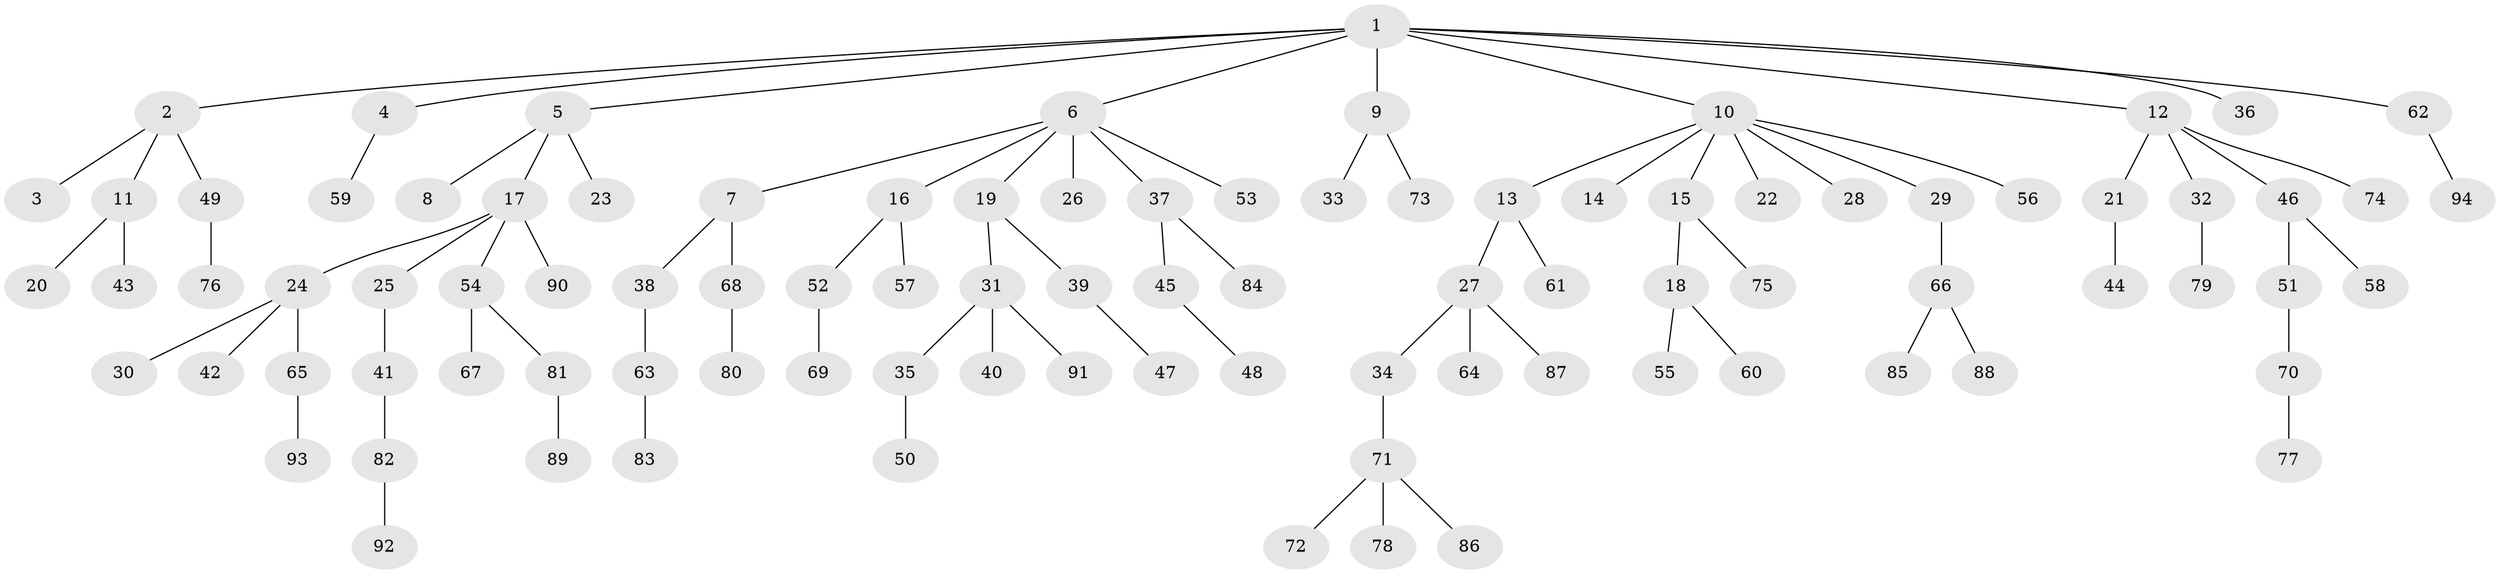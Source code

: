 // coarse degree distribution, {9: 0.03125, 4: 0.03125, 1: 0.578125, 3: 0.125, 8: 0.015625, 2: 0.203125, 5: 0.015625}
// Generated by graph-tools (version 1.1) at 2025/24/03/03/25 07:24:06]
// undirected, 94 vertices, 93 edges
graph export_dot {
graph [start="1"]
  node [color=gray90,style=filled];
  1;
  2;
  3;
  4;
  5;
  6;
  7;
  8;
  9;
  10;
  11;
  12;
  13;
  14;
  15;
  16;
  17;
  18;
  19;
  20;
  21;
  22;
  23;
  24;
  25;
  26;
  27;
  28;
  29;
  30;
  31;
  32;
  33;
  34;
  35;
  36;
  37;
  38;
  39;
  40;
  41;
  42;
  43;
  44;
  45;
  46;
  47;
  48;
  49;
  50;
  51;
  52;
  53;
  54;
  55;
  56;
  57;
  58;
  59;
  60;
  61;
  62;
  63;
  64;
  65;
  66;
  67;
  68;
  69;
  70;
  71;
  72;
  73;
  74;
  75;
  76;
  77;
  78;
  79;
  80;
  81;
  82;
  83;
  84;
  85;
  86;
  87;
  88;
  89;
  90;
  91;
  92;
  93;
  94;
  1 -- 2;
  1 -- 4;
  1 -- 5;
  1 -- 6;
  1 -- 9;
  1 -- 10;
  1 -- 12;
  1 -- 36;
  1 -- 62;
  2 -- 3;
  2 -- 11;
  2 -- 49;
  4 -- 59;
  5 -- 8;
  5 -- 17;
  5 -- 23;
  6 -- 7;
  6 -- 16;
  6 -- 19;
  6 -- 26;
  6 -- 37;
  6 -- 53;
  7 -- 38;
  7 -- 68;
  9 -- 33;
  9 -- 73;
  10 -- 13;
  10 -- 14;
  10 -- 15;
  10 -- 22;
  10 -- 28;
  10 -- 29;
  10 -- 56;
  11 -- 20;
  11 -- 43;
  12 -- 21;
  12 -- 32;
  12 -- 46;
  12 -- 74;
  13 -- 27;
  13 -- 61;
  15 -- 18;
  15 -- 75;
  16 -- 52;
  16 -- 57;
  17 -- 24;
  17 -- 25;
  17 -- 54;
  17 -- 90;
  18 -- 55;
  18 -- 60;
  19 -- 31;
  19 -- 39;
  21 -- 44;
  24 -- 30;
  24 -- 42;
  24 -- 65;
  25 -- 41;
  27 -- 34;
  27 -- 64;
  27 -- 87;
  29 -- 66;
  31 -- 35;
  31 -- 40;
  31 -- 91;
  32 -- 79;
  34 -- 71;
  35 -- 50;
  37 -- 45;
  37 -- 84;
  38 -- 63;
  39 -- 47;
  41 -- 82;
  45 -- 48;
  46 -- 51;
  46 -- 58;
  49 -- 76;
  51 -- 70;
  52 -- 69;
  54 -- 67;
  54 -- 81;
  62 -- 94;
  63 -- 83;
  65 -- 93;
  66 -- 85;
  66 -- 88;
  68 -- 80;
  70 -- 77;
  71 -- 72;
  71 -- 78;
  71 -- 86;
  81 -- 89;
  82 -- 92;
}
